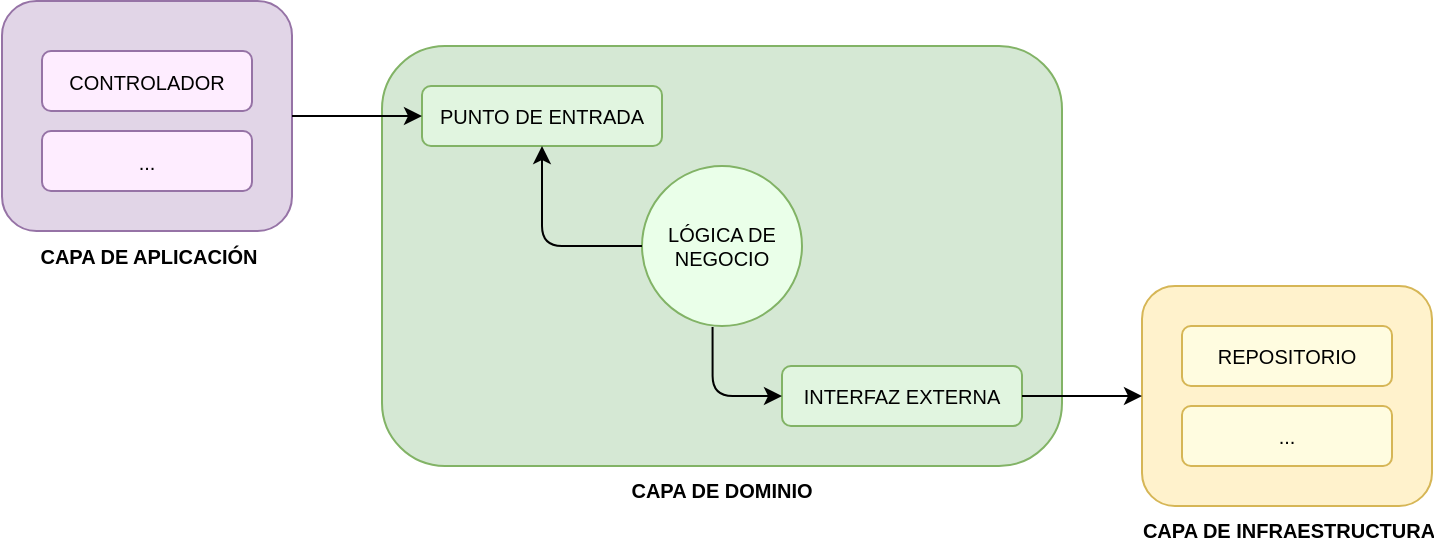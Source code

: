 <mxfile version="21.2.9" type="device">
  <diagram name="Page-1" id="VH0YglG3ciixTjNPvb-s">
    <mxGraphModel dx="972" dy="526" grid="1" gridSize="10" guides="1" tooltips="1" connect="1" arrows="1" fold="1" page="1" pageScale="1" pageWidth="850" pageHeight="1100" math="0" shadow="0">
      <root>
        <mxCell id="0" />
        <mxCell id="1" parent="0" />
        <mxCell id="54zL1PZyRiu6i7i1GvDw-1" value="CAPA DE APLICACIÓN" style="rounded=1;html=1;labelPosition=center;verticalLabelPosition=bottom;align=center;verticalAlign=top;fillColor=#e1d5e7;strokeColor=#9673a6;horizontal=1;fontStyle=1;fontSize=10;" vertex="1" parent="1">
          <mxGeometry x="110" y="237.5" width="145" height="115" as="geometry" />
        </mxCell>
        <mxCell id="54zL1PZyRiu6i7i1GvDw-2" value="CAPA DE DOMINIO" style="rounded=1;whiteSpace=wrap;html=1;labelPosition=center;verticalLabelPosition=bottom;align=center;verticalAlign=top;fontStyle=1;fontSize=10;fillColor=#d5e8d4;strokeColor=#82b366;" vertex="1" parent="1">
          <mxGeometry x="300" y="260" width="340" height="210" as="geometry" />
        </mxCell>
        <mxCell id="54zL1PZyRiu6i7i1GvDw-3" value="CONTROLADOR" style="rounded=1;whiteSpace=wrap;fillColor=#FEEDFF;strokeColor=#9673A6;align=center;verticalAlign=middle;html=1;labelBorderColor=none;labelBackgroundColor=none;fontSize=10;" vertex="1" parent="1">
          <mxGeometry x="130" y="262.5" width="105" height="30" as="geometry" />
        </mxCell>
        <mxCell id="54zL1PZyRiu6i7i1GvDw-4" value="LÓGICA DE NEGOCIO" style="ellipse;whiteSpace=wrap;html=1;aspect=fixed;fontSize=10;fillColor=#EAFFE9;strokeColor=#82b366;" vertex="1" parent="1">
          <mxGeometry x="430" y="320" width="80" height="80" as="geometry" />
        </mxCell>
        <mxCell id="54zL1PZyRiu6i7i1GvDw-5" value="PUNTO DE ENTRADA" style="rounded=1;whiteSpace=wrap;fillColor=#E1F5E0;strokeColor=#82b366;align=center;verticalAlign=middle;html=1;labelBorderColor=none;labelBackgroundColor=none;fontSize=10;" vertex="1" parent="1">
          <mxGeometry x="320" y="280" width="120" height="30" as="geometry" />
        </mxCell>
        <mxCell id="54zL1PZyRiu6i7i1GvDw-8" value="" style="endArrow=none;html=1;rounded=1;exitX=0.5;exitY=1;exitDx=0;exitDy=0;entryX=0;entryY=0.5;entryDx=0;entryDy=0;edgeStyle=orthogonalEdgeStyle;startArrow=classic;startFill=1;endFill=0;" edge="1" parent="1" source="54zL1PZyRiu6i7i1GvDw-5" target="54zL1PZyRiu6i7i1GvDw-4">
          <mxGeometry width="50" height="50" relative="1" as="geometry">
            <mxPoint x="360" y="360" as="sourcePoint" />
            <mxPoint x="410" y="310" as="targetPoint" />
          </mxGeometry>
        </mxCell>
        <mxCell id="54zL1PZyRiu6i7i1GvDw-9" value="INTERFAZ EXTERNA" style="rounded=1;whiteSpace=wrap;fillColor=#E1F5E0;strokeColor=#82b366;align=center;verticalAlign=middle;html=1;labelBorderColor=none;labelBackgroundColor=none;fontSize=10;" vertex="1" parent="1">
          <mxGeometry x="500" y="420" width="120" height="30" as="geometry" />
        </mxCell>
        <mxCell id="54zL1PZyRiu6i7i1GvDw-10" value="" style="endArrow=none;html=1;rounded=1;exitX=0;exitY=0.5;exitDx=0;exitDy=0;entryX=0.441;entryY=1.007;entryDx=0;entryDy=0;edgeStyle=orthogonalEdgeStyle;startArrow=classic;startFill=1;endFill=0;entryPerimeter=0;" edge="1" parent="1" source="54zL1PZyRiu6i7i1GvDw-9" target="54zL1PZyRiu6i7i1GvDw-4">
          <mxGeometry width="50" height="50" relative="1" as="geometry">
            <mxPoint x="490" y="355" as="sourcePoint" />
            <mxPoint x="520" y="420" as="targetPoint" />
          </mxGeometry>
        </mxCell>
        <mxCell id="54zL1PZyRiu6i7i1GvDw-11" value="CAPA DE INFRAESTRUCTURA" style="rounded=1;html=1;labelPosition=center;verticalLabelPosition=bottom;align=center;verticalAlign=top;fillColor=#fff2cc;strokeColor=#d6b656;horizontal=1;fontStyle=1;fontSize=10;" vertex="1" parent="1">
          <mxGeometry x="680" y="380" width="145" height="110" as="geometry" />
        </mxCell>
        <mxCell id="54zL1PZyRiu6i7i1GvDw-12" value="REPOSITORIO" style="rounded=1;whiteSpace=wrap;fillColor=#FFFCE0;strokeColor=#d6b656;align=center;verticalAlign=middle;html=1;labelBorderColor=none;labelBackgroundColor=none;fontSize=10;" vertex="1" parent="1">
          <mxGeometry x="700" y="400" width="105" height="30" as="geometry" />
        </mxCell>
        <mxCell id="54zL1PZyRiu6i7i1GvDw-14" value="..." style="rounded=1;whiteSpace=wrap;fillColor=#FFFCE0;strokeColor=#d6b656;align=center;verticalAlign=middle;html=1;labelBorderColor=none;labelBackgroundColor=none;fontSize=10;" vertex="1" parent="1">
          <mxGeometry x="700" y="440" width="105" height="30" as="geometry" />
        </mxCell>
        <mxCell id="54zL1PZyRiu6i7i1GvDw-15" value="..." style="rounded=1;whiteSpace=wrap;fillColor=#FEEDFF;strokeColor=#9673A6;align=center;verticalAlign=middle;html=1;labelBorderColor=none;labelBackgroundColor=none;fontSize=10;" vertex="1" parent="1">
          <mxGeometry x="130" y="302.5" width="105" height="30" as="geometry" />
        </mxCell>
        <mxCell id="54zL1PZyRiu6i7i1GvDw-17" value="" style="endArrow=classic;html=1;rounded=0;entryX=0;entryY=0.5;entryDx=0;entryDy=0;exitX=1;exitY=0.5;exitDx=0;exitDy=0;" edge="1" parent="1" source="54zL1PZyRiu6i7i1GvDw-1" target="54zL1PZyRiu6i7i1GvDw-5">
          <mxGeometry width="50" height="50" relative="1" as="geometry">
            <mxPoint x="255" y="310" as="sourcePoint" />
            <mxPoint x="305" y="260" as="targetPoint" />
          </mxGeometry>
        </mxCell>
        <mxCell id="54zL1PZyRiu6i7i1GvDw-18" value="" style="endArrow=classic;html=1;rounded=0;entryX=0;entryY=0.5;entryDx=0;entryDy=0;exitX=1;exitY=0.5;exitDx=0;exitDy=0;" edge="1" parent="1" source="54zL1PZyRiu6i7i1GvDw-9" target="54zL1PZyRiu6i7i1GvDw-11">
          <mxGeometry width="50" height="50" relative="1" as="geometry">
            <mxPoint x="640" y="434.66" as="sourcePoint" />
            <mxPoint x="705" y="434.66" as="targetPoint" />
          </mxGeometry>
        </mxCell>
      </root>
    </mxGraphModel>
  </diagram>
</mxfile>
